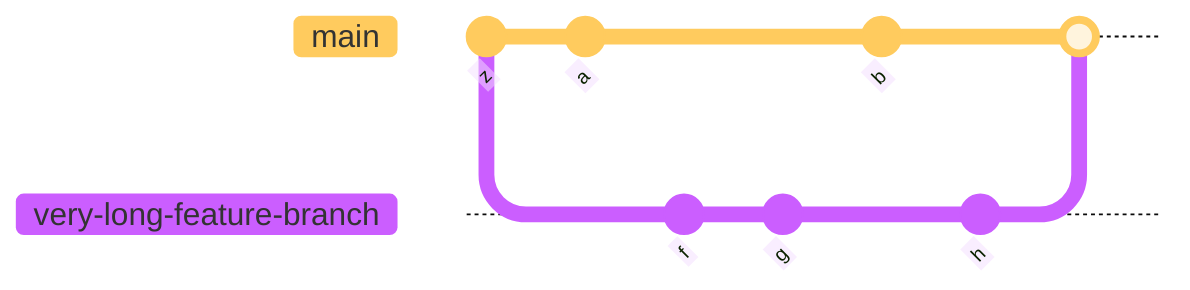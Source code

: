 %%{init: { 'logLevel': 'debug', 'theme': 'base', 'gitGraph': {'showBranches': true, 'showCommitLabel':true}} }%%
gitGraph
     commit id:"z"
     branch very-long-feature-branch order: 1
     checkout main
     commit id:"a"
     checkout very-long-feature-branch
     commit id:"f"
     commit id:"g"
     checkout main
     commit id:"b"
     checkout very-long-feature-branch
     commit id:"h"
     checkout main
     merge very-long-feature-branch